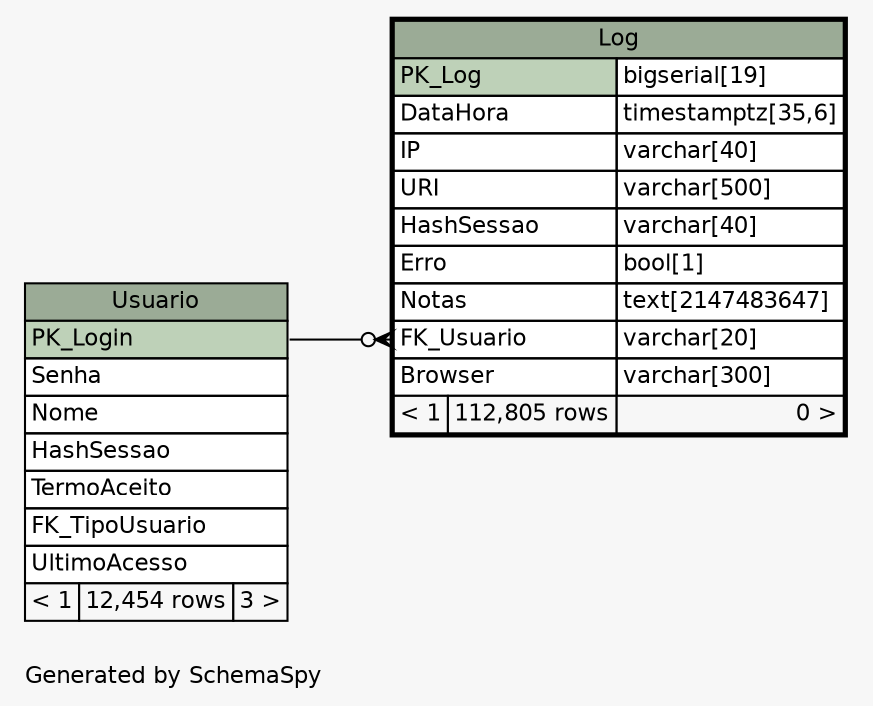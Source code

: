 // dot 2.36.0 on Linux 3.13.0-24-generic
// SchemaSpy rev 590
digraph "oneDegreeRelationshipsDiagram" {
  graph [
    rankdir="RL"
    bgcolor="#f7f7f7"
    label="\nGenerated by SchemaSpy"
    labeljust="l"
    nodesep="0.18"
    ranksep="0.46"
    fontname="Helvetica"
    fontsize="11"
  ];
  node [
    fontname="Helvetica"
    fontsize="11"
    shape="plaintext"
  ];
  edge [
    arrowsize="0.8"
  ];
  "Log":"FK_Usuario":w -> "Usuario":"PK_Login":e [arrowhead=none dir=back arrowtail=crowodot];
  "Log" [
    label=<
    <TABLE BORDER="2" CELLBORDER="1" CELLSPACING="0" BGCOLOR="#ffffff">
      <TR><TD COLSPAN="3" BGCOLOR="#9bab96" ALIGN="CENTER">Log</TD></TR>
      <TR><TD PORT="PK_Log" COLSPAN="2" BGCOLOR="#bed1b8" ALIGN="LEFT">PK_Log</TD><TD PORT="PK_Log.type" ALIGN="LEFT">bigserial[19]</TD></TR>
      <TR><TD PORT="DataHora" COLSPAN="2" ALIGN="LEFT">DataHora</TD><TD PORT="DataHora.type" ALIGN="LEFT">timestamptz[35,6]</TD></TR>
      <TR><TD PORT="IP" COLSPAN="2" ALIGN="LEFT">IP</TD><TD PORT="IP.type" ALIGN="LEFT">varchar[40]</TD></TR>
      <TR><TD PORT="URI" COLSPAN="2" ALIGN="LEFT">URI</TD><TD PORT="URI.type" ALIGN="LEFT">varchar[500]</TD></TR>
      <TR><TD PORT="HashSessao" COLSPAN="2" ALIGN="LEFT">HashSessao</TD><TD PORT="HashSessao.type" ALIGN="LEFT">varchar[40]</TD></TR>
      <TR><TD PORT="Erro" COLSPAN="2" ALIGN="LEFT">Erro</TD><TD PORT="Erro.type" ALIGN="LEFT">bool[1]</TD></TR>
      <TR><TD PORT="Notas" COLSPAN="2" ALIGN="LEFT">Notas</TD><TD PORT="Notas.type" ALIGN="LEFT">text[2147483647]</TD></TR>
      <TR><TD PORT="FK_Usuario" COLSPAN="2" ALIGN="LEFT">FK_Usuario</TD><TD PORT="FK_Usuario.type" ALIGN="LEFT">varchar[20]</TD></TR>
      <TR><TD PORT="Browser" COLSPAN="2" ALIGN="LEFT">Browser</TD><TD PORT="Browser.type" ALIGN="LEFT">varchar[300]</TD></TR>
      <TR><TD ALIGN="LEFT" BGCOLOR="#f7f7f7">&lt; 1</TD><TD ALIGN="RIGHT" BGCOLOR="#f7f7f7">112,805 rows</TD><TD ALIGN="RIGHT" BGCOLOR="#f7f7f7">0 &gt;</TD></TR>
    </TABLE>>
    URL="Log.html"
    tooltip="Log"
  ];
  "Usuario" [
    label=<
    <TABLE BORDER="0" CELLBORDER="1" CELLSPACING="0" BGCOLOR="#ffffff">
      <TR><TD COLSPAN="3" BGCOLOR="#9bab96" ALIGN="CENTER">Usuario</TD></TR>
      <TR><TD PORT="PK_Login" COLSPAN="3" BGCOLOR="#bed1b8" ALIGN="LEFT">PK_Login</TD></TR>
      <TR><TD PORT="Senha" COLSPAN="3" ALIGN="LEFT">Senha</TD></TR>
      <TR><TD PORT="Nome" COLSPAN="3" ALIGN="LEFT">Nome</TD></TR>
      <TR><TD PORT="HashSessao" COLSPAN="3" ALIGN="LEFT">HashSessao</TD></TR>
      <TR><TD PORT="TermoAceito" COLSPAN="3" ALIGN="LEFT">TermoAceito</TD></TR>
      <TR><TD PORT="FK_TipoUsuario" COLSPAN="3" ALIGN="LEFT">FK_TipoUsuario</TD></TR>
      <TR><TD PORT="UltimoAcesso" COLSPAN="3" ALIGN="LEFT">UltimoAcesso</TD></TR>
      <TR><TD ALIGN="LEFT" BGCOLOR="#f7f7f7">&lt; 1</TD><TD ALIGN="RIGHT" BGCOLOR="#f7f7f7">12,454 rows</TD><TD ALIGN="RIGHT" BGCOLOR="#f7f7f7">3 &gt;</TD></TR>
    </TABLE>>
    URL="Usuario.html"
    tooltip="Usuario"
  ];
}
